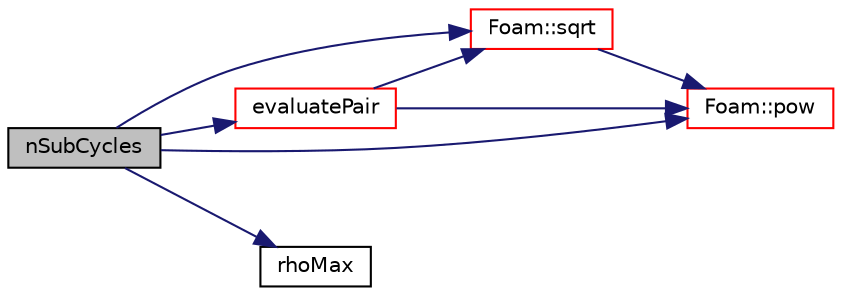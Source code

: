 digraph "nSubCycles"
{
  bgcolor="transparent";
  edge [fontname="Helvetica",fontsize="10",labelfontname="Helvetica",labelfontsize="10"];
  node [fontname="Helvetica",fontsize="10",shape=record];
  rankdir="LR";
  Node34 [label="nSubCycles",height=0.2,width=0.4,color="black", fillcolor="grey75", style="filled", fontcolor="black"];
  Node34 -> Node35 [color="midnightblue",fontsize="10",style="solid",fontname="Helvetica"];
  Node35 [label="evaluatePair",height=0.2,width=0.4,color="red",URL="$a25157.html#ae1cc94e2fac97f062d2352b6971da03a",tooltip="Calculate the pair interaction between parcels. "];
  Node35 -> Node43 [color="midnightblue",fontsize="10",style="solid",fontname="Helvetica"];
  Node43 [label="Foam::sqrt",height=0.2,width=0.4,color="red",URL="$a21851.html#a8616bd62eebf2342a80222fecb1bda71"];
  Node43 -> Node41 [color="midnightblue",fontsize="10",style="solid",fontname="Helvetica"];
  Node41 [label="Foam::pow",height=0.2,width=0.4,color="red",URL="$a21851.html#a7500c8e9d27a442adc75e287de074c7c"];
  Node35 -> Node41 [color="midnightblue",fontsize="10",style="solid",fontname="Helvetica"];
  Node34 -> Node41 [color="midnightblue",fontsize="10",style="solid",fontname="Helvetica"];
  Node34 -> Node45 [color="midnightblue",fontsize="10",style="solid",fontname="Helvetica"];
  Node45 [label="rhoMax",height=0.2,width=0.4,color="black",URL="$a39719.html#ad36720153886fe2fa0cfac2fd8320865"];
  Node34 -> Node43 [color="midnightblue",fontsize="10",style="solid",fontname="Helvetica"];
}
